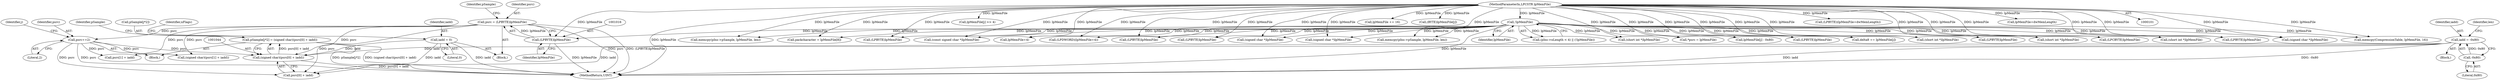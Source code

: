 digraph "1_gstreamer_bc2cdd57d549ab3ba59782e9b395d0cd683fd3ac@array" {
"1001037" [label="(Call,pSample[j*2] = (signed char)(psrc[0] + iadd))"];
"1001043" [label="(Call,(signed char)(psrc[0] + iadd))"];
"1001065" [label="(Call,psrc+=2)"];
"1001013" [label="(Call,psrc = (LPBYTE)lpMemFile)"];
"1001015" [label="(Call,(LPBYTE)lpMemFile)"];
"1000129" [label="(Call,!lpMemFile)"];
"1000104" [label="(MethodParameterIn,LPCSTR lpMemFile)"];
"1000992" [label="(Call,iadd = -0x80)"];
"1000994" [label="(Call,-0x80)"];
"1000984" [label="(Call,iadd = 0)"];
"1001013" [label="(Call,psrc = (LPBYTE)lpMemFile)"];
"1000130" [label="(Identifier,lpMemFile)"];
"1000265" [label="(Call,(const signed char *)lpMemFile)"];
"1000466" [label="(Call,memcpy(pIns->pSample, lpMemFile, len))"];
"1001180" [label="(Call,packcharacter = lpMemFile[8])"];
"1001065" [label="(Call,psrc+=2)"];
"1001020" [label="(Identifier,pSample)"];
"1001565" [label="(Call,(LPBYTE)lpMemFile)"];
"1000355" [label="(Call,lpMemFile[j] >> 4)"];
"1001052" [label="(Identifier,pSample)"];
"1000989" [label="(Identifier,nFlags)"];
"1001197" [label="(Call,(LPDWORD)(lpMemFile+4))"];
"1000995" [label="(Literal,0x80)"];
"1000537" [label="(Call,(signed char *)lpMemFile)"];
"1001067" [label="(Literal,2)"];
"1001066" [label="(Identifier,psrc)"];
"1000982" [label="(Block,)"];
"1001176" [label="(Call,*psrc = lpMemFile)"];
"1001015" [label="(Call,(LPBYTE)lpMemFile)"];
"1001272" [label="(Call,delta8 += lpMemFile[j])"];
"1000985" [label="(Identifier,iadd)"];
"1001106" [label="(Call,(short int *)lpMemFile)"];
"1001199" [label="(Call,lpMemFile+4)"];
"1000129" [label="(Call,!lpMemFile)"];
"1000123" [label="(Call,(pIns->nLength < 4) || (!lpMemFile))"];
"1000994" [label="(Call,-0x80)"];
"1000957" [label="(Call,(LPBYTE)lpMemFile)"];
"1000318" [label="(Call,lpMemFile += 16)"];
"1000345" [label="(Call,(BYTE)lpMemFile[j])"];
"1001500" [label="(Call,(LPBYTE)lpMemFile)"];
"1002045" [label="(MethodReturn,UINT)"];
"1000991" [label="(Block,)"];
"1000997" [label="(Identifier,len)"];
"1002009" [label="(Call,memcpy(pIns->pSample, lpMemFile, len))"];
"1000238" [label="(Call,lpMemFile[j] - 0x80)"];
"1001060" [label="(Call,psrc[1] + iadd)"];
"1001335" [label="(Call,(LPBYTE)lpMemFile)"];
"1001035" [label="(Identifier,j)"];
"1000592" [label="(Call,(short int *)lpMemFile)"];
"1001017" [label="(Identifier,lpMemFile)"];
"1001738" [label="(Call,(LPBYTE)lpMemFile)"];
"1001923" [label="(Call,(LPCBYTE)lpMemFile)"];
"1000844" [label="(Call,(short int *)lpMemFile)"];
"1001506" [label="(Call,(LPBYTE)(lpMemFile+dwMemLength))"];
"1000993" [label="(Identifier,iadd)"];
"1001058" [label="(Call,(signed char)(psrc[1] + iadd))"];
"1000972" [label="(Call,(LPBYTE)lpMemFile)"];
"1001043" [label="(Call,(signed char)(psrc[0] + iadd))"];
"1000986" [label="(Literal,0)"];
"1001036" [label="(Block,)"];
"1000992" [label="(Call,iadd = -0x80)"];
"1001014" [label="(Identifier,psrc)"];
"1000643" [label="(Call,(signed char *)lpMemFile)"];
"1000104" [label="(MethodParameterIn,LPCSTR lpMemFile)"];
"1001045" [label="(Call,psrc[0] + iadd)"];
"1001037" [label="(Call,pSample[j*2] = (signed char)(psrc[0] + iadd))"];
"1000984" [label="(Call,iadd = 0)"];
"1000314" [label="(Call,memcpy(CompressionTable, lpMemFile, 16))"];
"1001508" [label="(Call,lpMemFile+dwMemLength)"];
"1000729" [label="(Call,(signed char *)lpMemFile)"];
"1000420" [label="(Call,(short int *)lpMemFile)"];
"1001038" [label="(Call,pSample[j*2])"];
"1001037" -> "1001036"  [label="AST: "];
"1001037" -> "1001043"  [label="CFG: "];
"1001038" -> "1001037"  [label="AST: "];
"1001043" -> "1001037"  [label="AST: "];
"1001052" -> "1001037"  [label="CFG: "];
"1001037" -> "1002045"  [label="DDG: pSample[j*2]"];
"1001037" -> "1002045"  [label="DDG: (signed char)(psrc[0] + iadd)"];
"1001043" -> "1001037"  [label="DDG: psrc[0] + iadd"];
"1001043" -> "1001045"  [label="CFG: "];
"1001044" -> "1001043"  [label="AST: "];
"1001045" -> "1001043"  [label="AST: "];
"1001043" -> "1002045"  [label="DDG: psrc[0] + iadd"];
"1001065" -> "1001043"  [label="DDG: psrc"];
"1001013" -> "1001043"  [label="DDG: psrc"];
"1000992" -> "1001043"  [label="DDG: iadd"];
"1000984" -> "1001043"  [label="DDG: iadd"];
"1001065" -> "1001036"  [label="AST: "];
"1001065" -> "1001067"  [label="CFG: "];
"1001066" -> "1001065"  [label="AST: "];
"1001067" -> "1001065"  [label="AST: "];
"1001035" -> "1001065"  [label="CFG: "];
"1001065" -> "1002045"  [label="DDG: psrc"];
"1001065" -> "1001045"  [label="DDG: psrc"];
"1001065" -> "1001058"  [label="DDG: psrc"];
"1001065" -> "1001060"  [label="DDG: psrc"];
"1001013" -> "1001065"  [label="DDG: psrc"];
"1001013" -> "1000982"  [label="AST: "];
"1001013" -> "1001015"  [label="CFG: "];
"1001014" -> "1001013"  [label="AST: "];
"1001015" -> "1001013"  [label="AST: "];
"1001020" -> "1001013"  [label="CFG: "];
"1001013" -> "1002045"  [label="DDG: (LPBYTE)lpMemFile"];
"1001013" -> "1002045"  [label="DDG: psrc"];
"1001015" -> "1001013"  [label="DDG: lpMemFile"];
"1001013" -> "1001045"  [label="DDG: psrc"];
"1001013" -> "1001058"  [label="DDG: psrc"];
"1001013" -> "1001060"  [label="DDG: psrc"];
"1001015" -> "1001017"  [label="CFG: "];
"1001016" -> "1001015"  [label="AST: "];
"1001017" -> "1001015"  [label="AST: "];
"1001015" -> "1002045"  [label="DDG: lpMemFile"];
"1000129" -> "1001015"  [label="DDG: lpMemFile"];
"1000104" -> "1001015"  [label="DDG: lpMemFile"];
"1000129" -> "1000123"  [label="AST: "];
"1000129" -> "1000130"  [label="CFG: "];
"1000130" -> "1000129"  [label="AST: "];
"1000123" -> "1000129"  [label="CFG: "];
"1000129" -> "1002045"  [label="DDG: lpMemFile"];
"1000129" -> "1000123"  [label="DDG: lpMemFile"];
"1000104" -> "1000129"  [label="DDG: lpMemFile"];
"1000129" -> "1000238"  [label="DDG: lpMemFile"];
"1000129" -> "1000265"  [label="DDG: lpMemFile"];
"1000129" -> "1000314"  [label="DDG: lpMemFile"];
"1000129" -> "1000420"  [label="DDG: lpMemFile"];
"1000129" -> "1000466"  [label="DDG: lpMemFile"];
"1000129" -> "1000537"  [label="DDG: lpMemFile"];
"1000129" -> "1000592"  [label="DDG: lpMemFile"];
"1000129" -> "1000643"  [label="DDG: lpMemFile"];
"1000129" -> "1000729"  [label="DDG: lpMemFile"];
"1000129" -> "1000844"  [label="DDG: lpMemFile"];
"1000129" -> "1000957"  [label="DDG: lpMemFile"];
"1000129" -> "1000972"  [label="DDG: lpMemFile"];
"1000129" -> "1001106"  [label="DDG: lpMemFile"];
"1000129" -> "1001176"  [label="DDG: lpMemFile"];
"1000129" -> "1001180"  [label="DDG: lpMemFile"];
"1000129" -> "1001197"  [label="DDG: lpMemFile"];
"1000129" -> "1001199"  [label="DDG: lpMemFile"];
"1000129" -> "1001272"  [label="DDG: lpMemFile"];
"1000129" -> "1001335"  [label="DDG: lpMemFile"];
"1000129" -> "1001500"  [label="DDG: lpMemFile"];
"1000129" -> "1001565"  [label="DDG: lpMemFile"];
"1000129" -> "1001738"  [label="DDG: lpMemFile"];
"1000129" -> "1001923"  [label="DDG: lpMemFile"];
"1000129" -> "1002009"  [label="DDG: lpMemFile"];
"1000104" -> "1000101"  [label="AST: "];
"1000104" -> "1002045"  [label="DDG: lpMemFile"];
"1000104" -> "1000238"  [label="DDG: lpMemFile"];
"1000104" -> "1000265"  [label="DDG: lpMemFile"];
"1000104" -> "1000314"  [label="DDG: lpMemFile"];
"1000104" -> "1000318"  [label="DDG: lpMemFile"];
"1000104" -> "1000345"  [label="DDG: lpMemFile"];
"1000104" -> "1000355"  [label="DDG: lpMemFile"];
"1000104" -> "1000420"  [label="DDG: lpMemFile"];
"1000104" -> "1000466"  [label="DDG: lpMemFile"];
"1000104" -> "1000537"  [label="DDG: lpMemFile"];
"1000104" -> "1000592"  [label="DDG: lpMemFile"];
"1000104" -> "1000643"  [label="DDG: lpMemFile"];
"1000104" -> "1000729"  [label="DDG: lpMemFile"];
"1000104" -> "1000844"  [label="DDG: lpMemFile"];
"1000104" -> "1000957"  [label="DDG: lpMemFile"];
"1000104" -> "1000972"  [label="DDG: lpMemFile"];
"1000104" -> "1001106"  [label="DDG: lpMemFile"];
"1000104" -> "1001176"  [label="DDG: lpMemFile"];
"1000104" -> "1001180"  [label="DDG: lpMemFile"];
"1000104" -> "1001197"  [label="DDG: lpMemFile"];
"1000104" -> "1001199"  [label="DDG: lpMemFile"];
"1000104" -> "1001272"  [label="DDG: lpMemFile"];
"1000104" -> "1001335"  [label="DDG: lpMemFile"];
"1000104" -> "1001500"  [label="DDG: lpMemFile"];
"1000104" -> "1001506"  [label="DDG: lpMemFile"];
"1000104" -> "1001508"  [label="DDG: lpMemFile"];
"1000104" -> "1001565"  [label="DDG: lpMemFile"];
"1000104" -> "1001738"  [label="DDG: lpMemFile"];
"1000104" -> "1001923"  [label="DDG: lpMemFile"];
"1000104" -> "1002009"  [label="DDG: lpMemFile"];
"1000992" -> "1000991"  [label="AST: "];
"1000992" -> "1000994"  [label="CFG: "];
"1000993" -> "1000992"  [label="AST: "];
"1000994" -> "1000992"  [label="AST: "];
"1000997" -> "1000992"  [label="CFG: "];
"1000992" -> "1002045"  [label="DDG: iadd"];
"1000992" -> "1002045"  [label="DDG: -0x80"];
"1000994" -> "1000992"  [label="DDG: 0x80"];
"1000992" -> "1001045"  [label="DDG: iadd"];
"1000994" -> "1000995"  [label="CFG: "];
"1000995" -> "1000994"  [label="AST: "];
"1000984" -> "1000982"  [label="AST: "];
"1000984" -> "1000986"  [label="CFG: "];
"1000985" -> "1000984"  [label="AST: "];
"1000986" -> "1000984"  [label="AST: "];
"1000989" -> "1000984"  [label="CFG: "];
"1000984" -> "1002045"  [label="DDG: iadd"];
"1000984" -> "1001045"  [label="DDG: iadd"];
}
